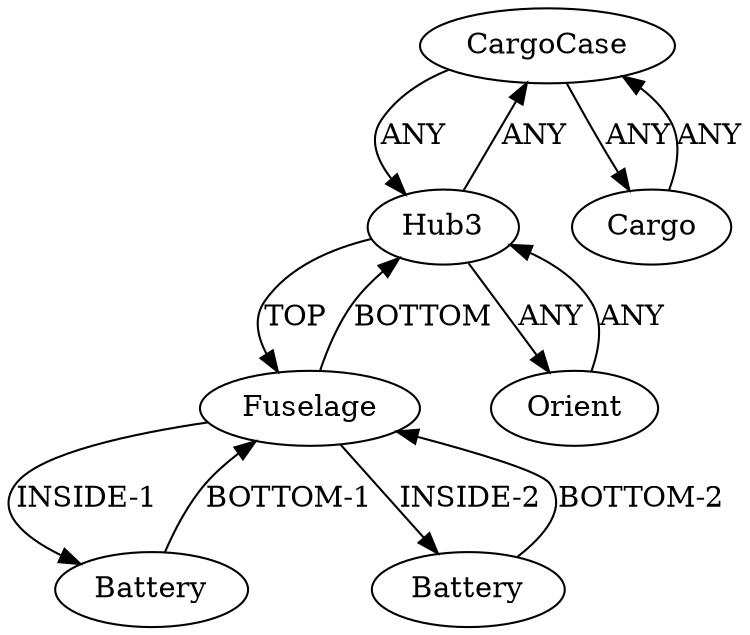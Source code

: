 /* Created by igraph 0.10.2 */
digraph {
  0 [
    instance=CargoCase_instance_1
    label=CargoCase
  ];
  1 [
    instance=Fuselage_instance_1
    label=Fuselage
  ];
  2 [
    instance=Hub3_instance_4
    label=Hub3
  ];
  3 [
    instance=Cargo_instance_1
    label=Cargo
  ];
  4 [
    instance=Battery_instance_1
    label=Battery
  ];
  5 [
    instance=Battery_instance_2
    label=Battery
  ];
  6 [
    instance=Orient
    label=Orient
  ];

  0 -> 2 [
    label=ANY
  ];
  0 -> 3 [
    label=ANY
  ];
  1 -> 2 [
    label=BOTTOM
  ];
  1 -> 4 [
    label="INSIDE-1"
  ];
  1 -> 5 [
    label="INSIDE-2"
  ];
  2 -> 0 [
    label=ANY
  ];
  2 -> 1 [
    label=TOP
  ];
  2 -> 6 [
    label=ANY
  ];
  3 -> 0 [
    label=ANY
  ];
  4 -> 1 [
    label="BOTTOM-1"
  ];
  5 -> 1 [
    label="BOTTOM-2"
  ];
  6 -> 2 [
    label=ANY
  ];
}
